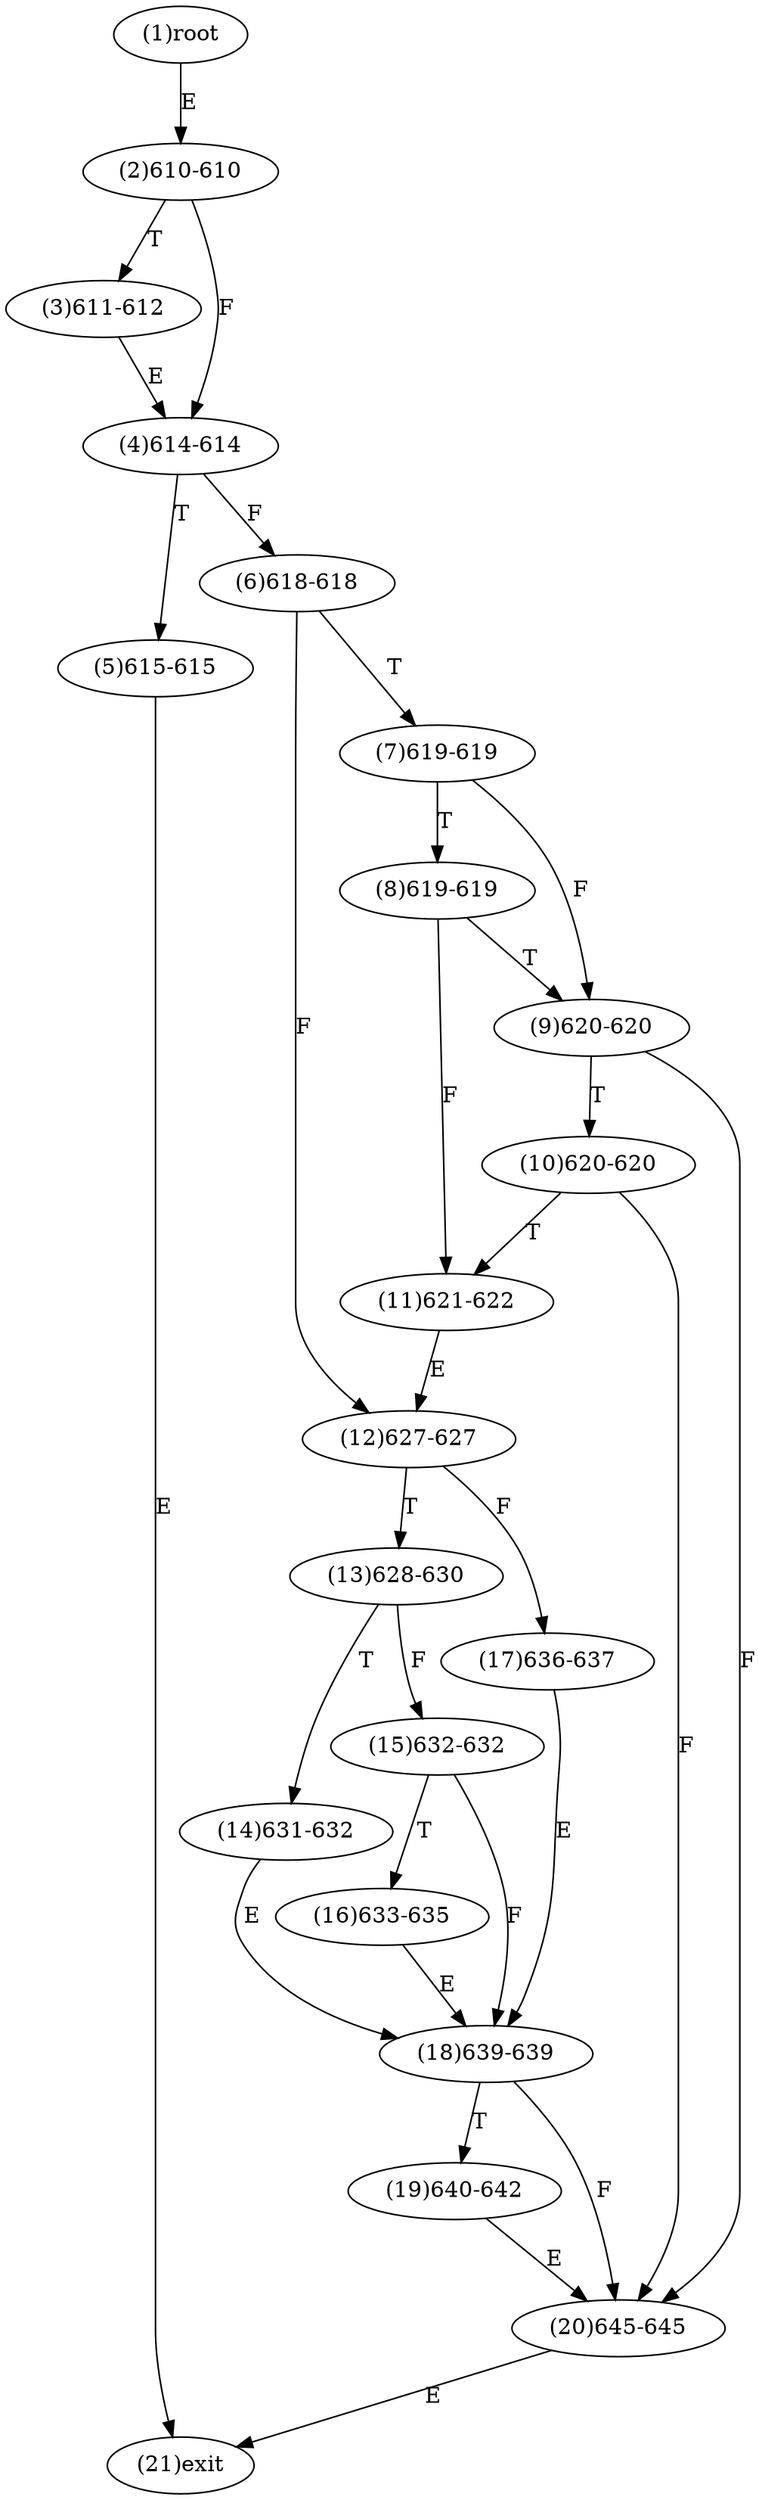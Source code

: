 digraph "" { 
1[ label="(1)root"];
2[ label="(2)610-610"];
3[ label="(3)611-612"];
4[ label="(4)614-614"];
5[ label="(5)615-615"];
6[ label="(6)618-618"];
7[ label="(7)619-619"];
8[ label="(8)619-619"];
9[ label="(9)620-620"];
10[ label="(10)620-620"];
11[ label="(11)621-622"];
12[ label="(12)627-627"];
13[ label="(13)628-630"];
14[ label="(14)631-632"];
15[ label="(15)632-632"];
17[ label="(17)636-637"];
16[ label="(16)633-635"];
19[ label="(19)640-642"];
18[ label="(18)639-639"];
21[ label="(21)exit"];
20[ label="(20)645-645"];
1->2[ label="E"];
2->4[ label="F"];
2->3[ label="T"];
3->4[ label="E"];
4->6[ label="F"];
4->5[ label="T"];
5->21[ label="E"];
6->12[ label="F"];
6->7[ label="T"];
7->9[ label="F"];
7->8[ label="T"];
8->11[ label="F"];
8->9[ label="T"];
9->20[ label="F"];
9->10[ label="T"];
10->20[ label="F"];
10->11[ label="T"];
11->12[ label="E"];
12->17[ label="F"];
12->13[ label="T"];
13->15[ label="F"];
13->14[ label="T"];
14->18[ label="E"];
15->18[ label="F"];
15->16[ label="T"];
16->18[ label="E"];
17->18[ label="E"];
18->20[ label="F"];
18->19[ label="T"];
19->20[ label="E"];
20->21[ label="E"];
}